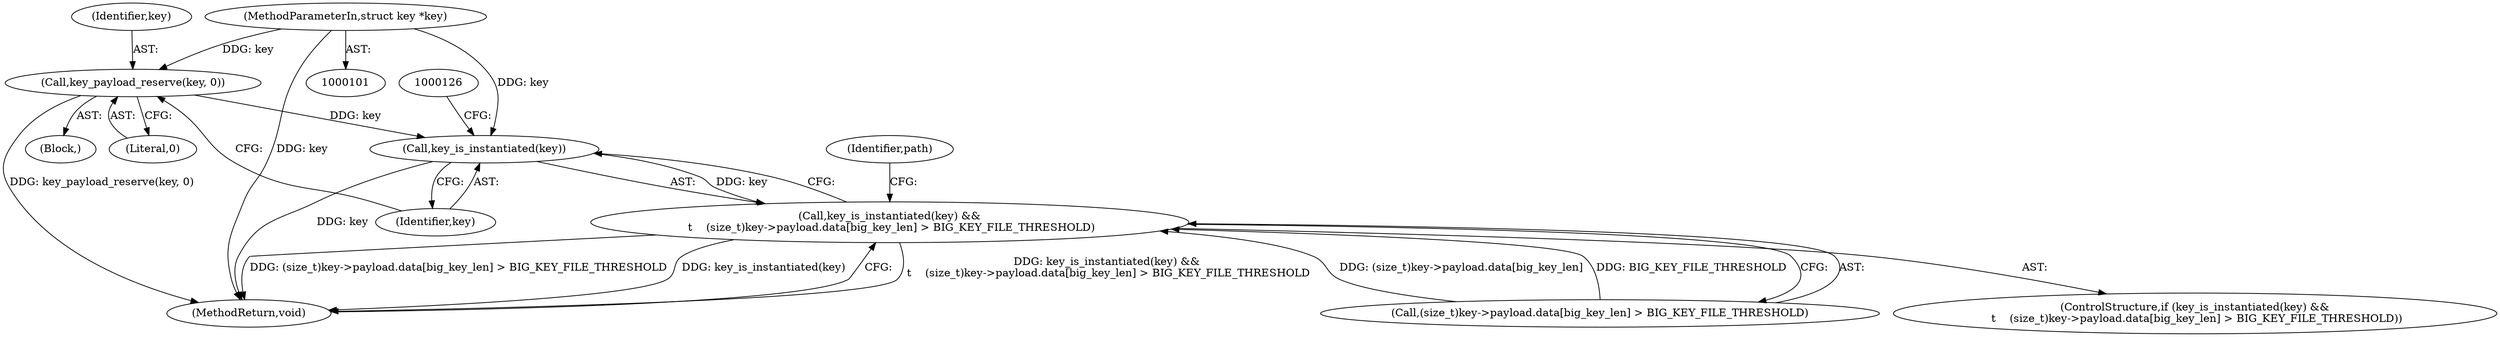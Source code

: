 digraph "1_linux_363b02dab09b3226f3bd1420dad9c72b79a42a76_1@pointer" {
"1000102" [label="(MethodParameterIn,struct key *key)"];
"1000117" [label="(Call,key_payload_reserve(key, 0))"];
"1000122" [label="(Call,key_is_instantiated(key))"];
"1000121" [label="(Call,key_is_instantiated(key) &&\n \t    (size_t)key->payload.data[big_key_len] > BIG_KEY_FILE_THRESHOLD)"];
"1000136" [label="(Identifier,path)"];
"1000120" [label="(ControlStructure,if (key_is_instantiated(key) &&\n \t    (size_t)key->payload.data[big_key_len] > BIG_KEY_FILE_THRESHOLD))"];
"1000121" [label="(Call,key_is_instantiated(key) &&\n \t    (size_t)key->payload.data[big_key_len] > BIG_KEY_FILE_THRESHOLD)"];
"1000122" [label="(Call,key_is_instantiated(key))"];
"1000103" [label="(Block,)"];
"1000117" [label="(Call,key_payload_reserve(key, 0))"];
"1000119" [label="(Literal,0)"];
"1000124" [label="(Call,(size_t)key->payload.data[big_key_len] > BIG_KEY_FILE_THRESHOLD)"];
"1000102" [label="(MethodParameterIn,struct key *key)"];
"1000138" [label="(MethodReturn,void)"];
"1000118" [label="(Identifier,key)"];
"1000123" [label="(Identifier,key)"];
"1000102" -> "1000101"  [label="AST: "];
"1000102" -> "1000138"  [label="DDG: key"];
"1000102" -> "1000117"  [label="DDG: key"];
"1000102" -> "1000122"  [label="DDG: key"];
"1000117" -> "1000103"  [label="AST: "];
"1000117" -> "1000119"  [label="CFG: "];
"1000118" -> "1000117"  [label="AST: "];
"1000119" -> "1000117"  [label="AST: "];
"1000123" -> "1000117"  [label="CFG: "];
"1000117" -> "1000138"  [label="DDG: key_payload_reserve(key, 0)"];
"1000117" -> "1000122"  [label="DDG: key"];
"1000122" -> "1000121"  [label="AST: "];
"1000122" -> "1000123"  [label="CFG: "];
"1000123" -> "1000122"  [label="AST: "];
"1000126" -> "1000122"  [label="CFG: "];
"1000121" -> "1000122"  [label="CFG: "];
"1000122" -> "1000138"  [label="DDG: key"];
"1000122" -> "1000121"  [label="DDG: key"];
"1000121" -> "1000120"  [label="AST: "];
"1000121" -> "1000124"  [label="CFG: "];
"1000124" -> "1000121"  [label="AST: "];
"1000136" -> "1000121"  [label="CFG: "];
"1000138" -> "1000121"  [label="CFG: "];
"1000121" -> "1000138"  [label="DDG: key_is_instantiated(key) &&\n \t    (size_t)key->payload.data[big_key_len] > BIG_KEY_FILE_THRESHOLD"];
"1000121" -> "1000138"  [label="DDG: (size_t)key->payload.data[big_key_len] > BIG_KEY_FILE_THRESHOLD"];
"1000121" -> "1000138"  [label="DDG: key_is_instantiated(key)"];
"1000124" -> "1000121"  [label="DDG: (size_t)key->payload.data[big_key_len]"];
"1000124" -> "1000121"  [label="DDG: BIG_KEY_FILE_THRESHOLD"];
}
